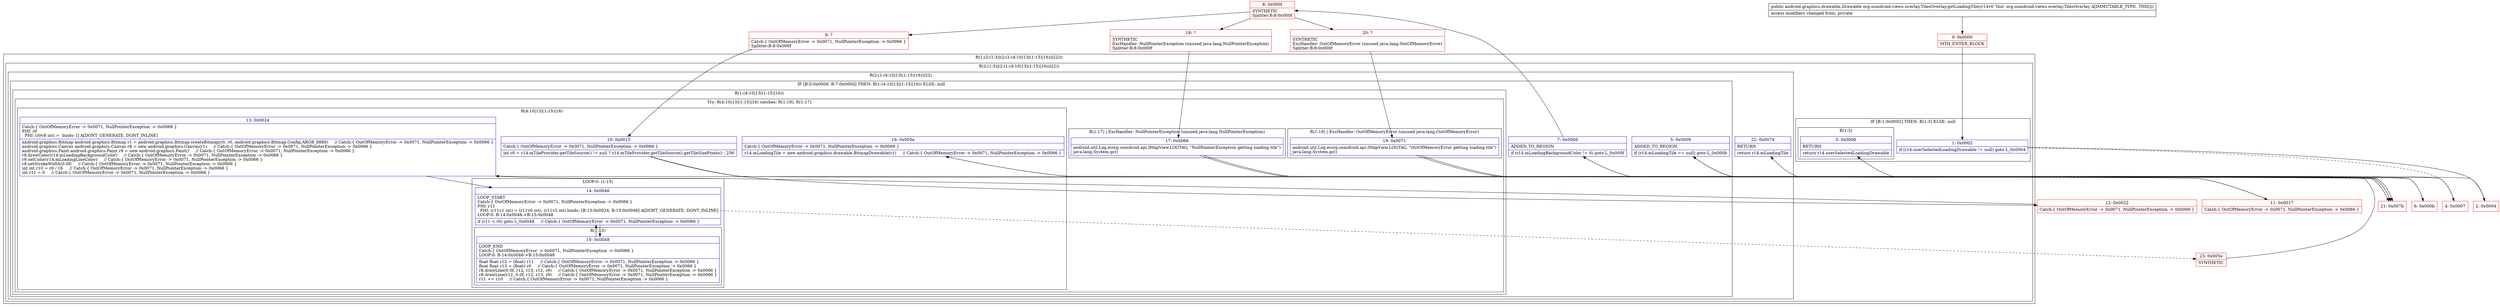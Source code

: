 digraph "CFG fororg.osmdroid.views.overlay.TilesOverlay.getLoadingTile()Landroid\/graphics\/drawable\/Drawable;" {
subgraph cluster_Region_1358336475 {
label = "R(1:(2:(1:3)|(2:(1:(4:10|13|(1:15)|16))|22)))";
node [shape=record,color=blue];
subgraph cluster_Region_330758499 {
label = "R(2:(1:3)|(2:(1:(4:10|13|(1:15)|16))|22))";
node [shape=record,color=blue];
subgraph cluster_IfRegion_328666538 {
label = "IF [B:1:0x0002] THEN: R(1:3) ELSE: null";
node [shape=record,color=blue];
Node_1 [shape=record,label="{1\:\ 0x0002|if (r14.userSelectedLoadingDrawable != null) goto L_0x0004\l}"];
subgraph cluster_Region_439539382 {
label = "R(1:3)";
node [shape=record,color=blue];
Node_3 [shape=record,label="{3\:\ 0x0006|RETURN\l|return r14.userSelectedLoadingDrawable\l}"];
}
}
subgraph cluster_Region_2117002338 {
label = "R(2:(1:(4:10|13|(1:15)|16))|22)";
node [shape=record,color=blue];
subgraph cluster_IfRegion_1526167333 {
label = "IF [B:5:0x0009, B:7:0x000d] THEN: R(1:(4:10|13|(1:15)|16)) ELSE: null";
node [shape=record,color=blue];
Node_5 [shape=record,label="{5\:\ 0x0009|ADDED_TO_REGION\l|if (r14.mLoadingTile == null) goto L_0x000b\l}"];
Node_7 [shape=record,label="{7\:\ 0x000d|ADDED_TO_REGION\l|if (r14.mLoadingBackgroundColor != 0) goto L_0x000f\l}"];
subgraph cluster_Region_1898367884 {
label = "R(1:(4:10|13|(1:15)|16))";
node [shape=record,color=blue];
subgraph cluster_TryCatchRegion_2100114552 {
label = "Try: R(4:10|13|(1:15)|16) catches: R(1:19), R(1:17)";
node [shape=record,color=blue];
subgraph cluster_Region_1535420952 {
label = "R(4:10|13|(1:15)|16)";
node [shape=record,color=blue];
Node_10 [shape=record,label="{10\:\ 0x0015|Catch:\{ OutOfMemoryError \-\> 0x0071, NullPointerException \-\> 0x0066 \}\l|int r0 = r14.mTileProvider.getTileSource() != null ? r14.mTileProvider.getTileSource().getTileSizePixels() : 256\l}"];
Node_13 [shape=record,label="{13\:\ 0x0024|Catch:\{ OutOfMemoryError \-\> 0x0071, NullPointerException \-\> 0x0066 \}\lPHI: r0 \l  PHI: (r0v8 int) =  binds: [] A[DONT_GENERATE, DONT_INLINE]\l|android.graphics.Bitmap android.graphics.Bitmap r1 = android.graphics.Bitmap.createBitmap(r0, r0, android.graphics.Bitmap.Config.ARGB_8888)     \/\/ Catch:\{ OutOfMemoryError \-\> 0x0071, NullPointerException \-\> 0x0066 \}\landroid.graphics.Canvas android.graphics.Canvas r8 = new android.graphics.Canvas(r1)     \/\/ Catch:\{ OutOfMemoryError \-\> 0x0071, NullPointerException \-\> 0x0066 \}\landroid.graphics.Paint android.graphics.Paint r9 = new android.graphics.Paint()     \/\/ Catch:\{ OutOfMemoryError \-\> 0x0071, NullPointerException \-\> 0x0066 \}\lr8.drawColor(r14.mLoadingBackgroundColor)     \/\/ Catch:\{ OutOfMemoryError \-\> 0x0071, NullPointerException \-\> 0x0066 \}\lr9.setColor(r14.mLoadingLineColor)     \/\/ Catch:\{ OutOfMemoryError \-\> 0x0071, NullPointerException \-\> 0x0066 \}\lr9.setStrokeWidth(0.0f)     \/\/ Catch:\{ OutOfMemoryError \-\> 0x0071, NullPointerException \-\> 0x0066 \}\lint int r10 = r0 \/ 16     \/\/ Catch:\{ OutOfMemoryError \-\> 0x0071, NullPointerException \-\> 0x0066 \}\lint r11 = 0     \/\/ Catch:\{ OutOfMemoryError \-\> 0x0071, NullPointerException \-\> 0x0066 \}\l}"];
subgraph cluster_LoopRegion_895542763 {
label = "LOOP:0: (1:15)";
node [shape=record,color=blue];
Node_14 [shape=record,label="{14\:\ 0x0046|LOOP_START\lCatch:\{ OutOfMemoryError \-\> 0x0071, NullPointerException \-\> 0x0066 \}\lPHI: r11 \l  PHI: (r11v1 int) = (r11v0 int), (r11v2 int) binds: [B:13:0x0024, B:15:0x0048] A[DONT_GENERATE, DONT_INLINE]\lLOOP:0: B:14:0x0046\-\>B:15:0x0048\l|if (r11 \< r0) goto L_0x0048     \/\/ Catch:\{ OutOfMemoryError \-\> 0x0071, NullPointerException \-\> 0x0066 \}\l}"];
subgraph cluster_Region_1752254901 {
label = "R(1:15)";
node [shape=record,color=blue];
Node_15 [shape=record,label="{15\:\ 0x0048|LOOP_END\lCatch:\{ OutOfMemoryError \-\> 0x0071, NullPointerException \-\> 0x0066 \}\lLOOP:0: B:14:0x0046\-\>B:15:0x0048\l|float float r12 = (float) r11     \/\/ Catch:\{ OutOfMemoryError \-\> 0x0071, NullPointerException \-\> 0x0066 \}\lfloat float r13 = (float) r0     \/\/ Catch:\{ OutOfMemoryError \-\> 0x0071, NullPointerException \-\> 0x0066 \}\lr8.drawLine(0.0f, r12, r13, r12, r9)     \/\/ Catch:\{ OutOfMemoryError \-\> 0x0071, NullPointerException \-\> 0x0066 \}\lr8.drawLine(r12, 0.0f, r12, r13, r9)     \/\/ Catch:\{ OutOfMemoryError \-\> 0x0071, NullPointerException \-\> 0x0066 \}\lr11 += r10     \/\/ Catch:\{ OutOfMemoryError \-\> 0x0071, NullPointerException \-\> 0x0066 \}\l}"];
}
}
Node_16 [shape=record,label="{16\:\ 0x005e|Catch:\{ OutOfMemoryError \-\> 0x0071, NullPointerException \-\> 0x0066 \}\l|r14.mLoadingTile = new android.graphics.drawable.BitmapDrawable(r1)     \/\/ Catch:\{ OutOfMemoryError \-\> 0x0071, NullPointerException \-\> 0x0066 \}\l}"];
}
subgraph cluster_Region_1948893771 {
label = "R(1:19) | ExcHandler: OutOfMemoryError (unused java.lang.OutOfMemoryError)\l";
node [shape=record,color=blue];
Node_19 [shape=record,label="{19\:\ 0x0071|android.util.Log.e(org.osmdroid.api.IMapView.LOGTAG, \"OutOfMemoryError getting loading tile\")\ljava.lang.System.gc()\l}"];
}
subgraph cluster_Region_352771508 {
label = "R(1:17) | ExcHandler: NullPointerException (unused java.lang.NullPointerException)\l";
node [shape=record,color=blue];
Node_17 [shape=record,label="{17\:\ 0x0066|android.util.Log.e(org.osmdroid.api.IMapView.LOGTAG, \"NullPointerException getting loading tile\")\ljava.lang.System.gc()\l}"];
}
}
}
}
Node_22 [shape=record,label="{22\:\ 0x007d|RETURN\l|return r14.mLoadingTile\l}"];
}
}
}
subgraph cluster_Region_1948893771 {
label = "R(1:19) | ExcHandler: OutOfMemoryError (unused java.lang.OutOfMemoryError)\l";
node [shape=record,color=blue];
Node_19 [shape=record,label="{19\:\ 0x0071|android.util.Log.e(org.osmdroid.api.IMapView.LOGTAG, \"OutOfMemoryError getting loading tile\")\ljava.lang.System.gc()\l}"];
}
subgraph cluster_Region_352771508 {
label = "R(1:17) | ExcHandler: NullPointerException (unused java.lang.NullPointerException)\l";
node [shape=record,color=blue];
Node_17 [shape=record,label="{17\:\ 0x0066|android.util.Log.e(org.osmdroid.api.IMapView.LOGTAG, \"NullPointerException getting loading tile\")\ljava.lang.System.gc()\l}"];
}
Node_0 [shape=record,color=red,label="{0\:\ 0x0000|MTH_ENTER_BLOCK\l}"];
Node_2 [shape=record,color=red,label="{2\:\ 0x0004}"];
Node_4 [shape=record,color=red,label="{4\:\ 0x0007}"];
Node_6 [shape=record,color=red,label="{6\:\ 0x000b}"];
Node_8 [shape=record,color=red,label="{8\:\ 0x000f|SYNTHETIC\lSplitter:B:8:0x000f\l}"];
Node_9 [shape=record,color=red,label="{9\:\ ?|Catch:\{ OutOfMemoryError \-\> 0x0071, NullPointerException \-\> 0x0066 \}\lSplitter:B:8:0x000f\l}"];
Node_11 [shape=record,color=red,label="{11\:\ 0x0017|Catch:\{ OutOfMemoryError \-\> 0x0071, NullPointerException \-\> 0x0066 \}\l}"];
Node_12 [shape=record,color=red,label="{12\:\ 0x0022|Catch:\{ OutOfMemoryError \-\> 0x0071, NullPointerException \-\> 0x0066 \}\l}"];
Node_18 [shape=record,color=red,label="{18\:\ ?|SYNTHETIC\lExcHandler: NullPointerException (unused java.lang.NullPointerException)\lSplitter:B:8:0x000f\l}"];
Node_20 [shape=record,color=red,label="{20\:\ ?|SYNTHETIC\lExcHandler: OutOfMemoryError (unused java.lang.OutOfMemoryError)\lSplitter:B:8:0x000f\l}"];
Node_21 [shape=record,color=red,label="{21\:\ 0x007b}"];
Node_23 [shape=record,color=red,label="{23\:\ 0x005e|SYNTHETIC\l}"];
MethodNode[shape=record,label="{public android.graphics.drawable.Drawable org.osmdroid.views.overlay.TilesOverlay.getLoadingTile((r14v0 'this' org.osmdroid.views.overlay.TilesOverlay A[IMMUTABLE_TYPE, THIS]))  | access modifiers changed from: private\l}"];
MethodNode -> Node_0;
Node_1 -> Node_2;
Node_1 -> Node_4[style=dashed];
Node_5 -> Node_6;
Node_5 -> Node_21[style=dashed];
Node_7 -> Node_8;
Node_7 -> Node_21[style=dashed];
Node_10 -> Node_11;
Node_10 -> Node_12;
Node_13 -> Node_14;
Node_14 -> Node_15;
Node_14 -> Node_23[style=dashed];
Node_15 -> Node_14;
Node_16 -> Node_21;
Node_19 -> Node_21;
Node_17 -> Node_21;
Node_19 -> Node_21;
Node_17 -> Node_21;
Node_0 -> Node_1;
Node_2 -> Node_3;
Node_4 -> Node_5;
Node_6 -> Node_7;
Node_8 -> Node_9;
Node_8 -> Node_20;
Node_8 -> Node_18;
Node_9 -> Node_10;
Node_11 -> Node_13;
Node_12 -> Node_13;
Node_18 -> Node_17;
Node_20 -> Node_19;
Node_21 -> Node_22;
Node_23 -> Node_16;
}


